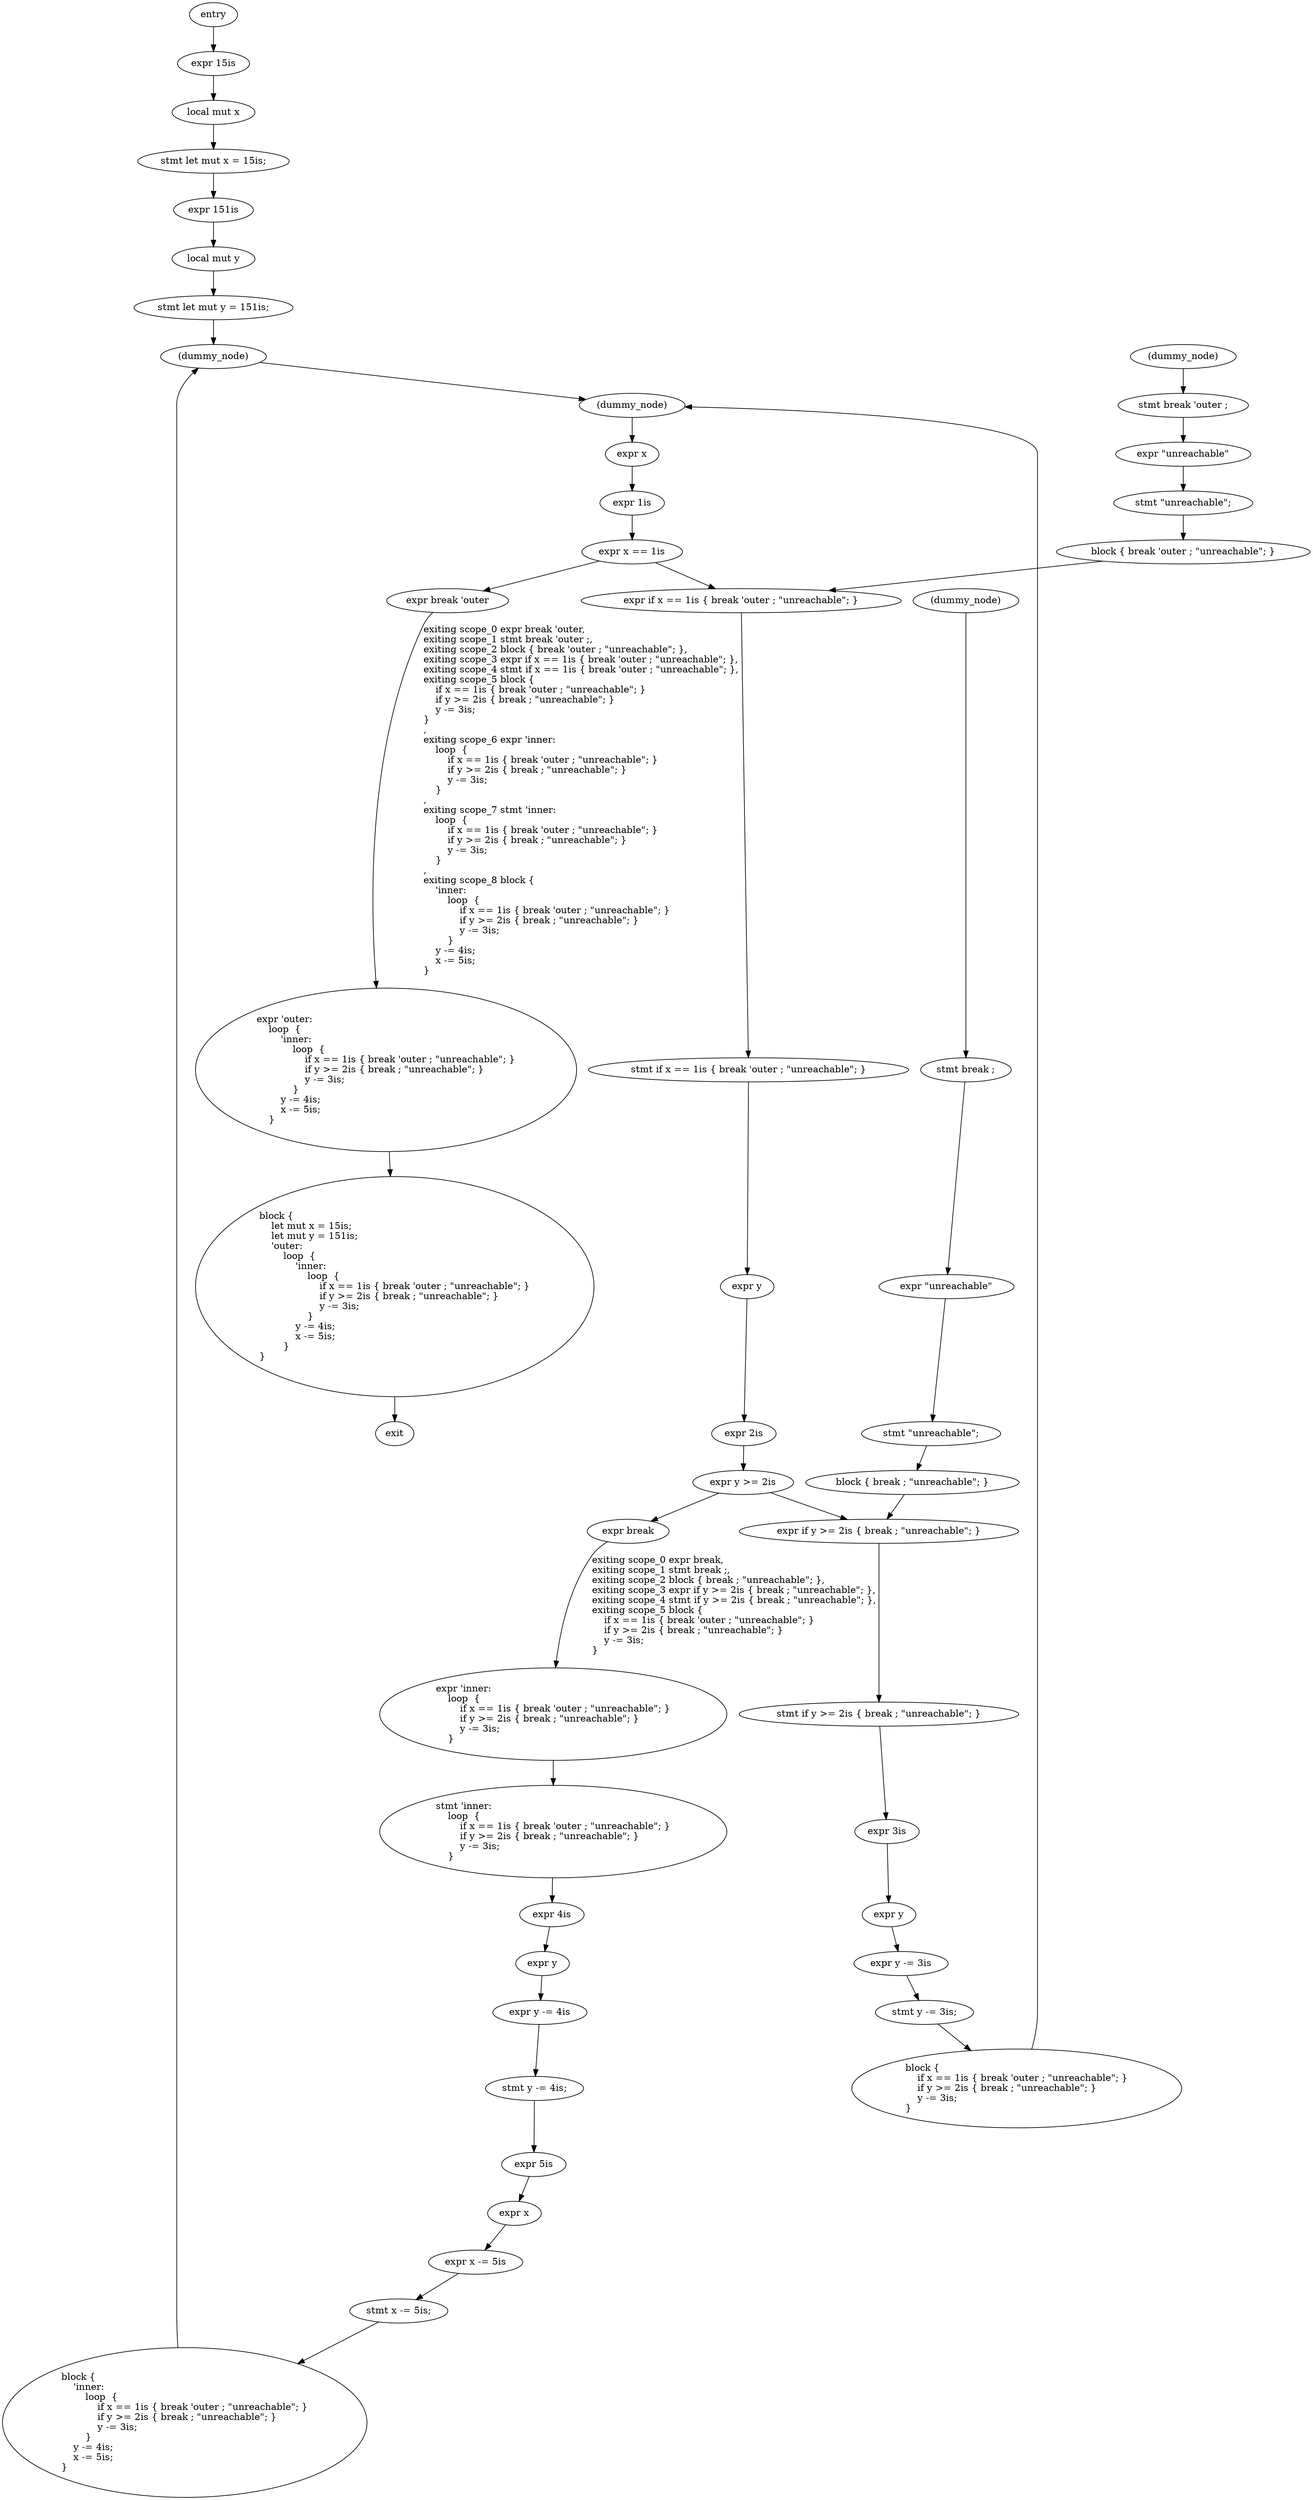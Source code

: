 digraph block {
    N0[label="entry"];
    N1[label="exit"];
    N2[label="expr 15is"];
    N3[label="local mut x"];
    N4[label="stmt let mut x = 15is;"];
    N5[label="expr 151is"];
    N6[label="local mut y"];
    N7[label="stmt let mut y = 151is;"];
    N8[label="(dummy_node)"];
    N9[label="expr \'outer:\l    loop  {\l        \'inner:\l            loop  {\l                if x == 1is { break \'outer ; \"unreachable\"; }\l                if y >= 2is { break ; \"unreachable\"; }\l                y -= 3is;\l            }\l        y -= 4is;\l        x -= 5is;\l    }\l"];
    N10[label="(dummy_node)"];
    N11[label="expr \'inner:\l    loop  {\l        if x == 1is { break \'outer ; \"unreachable\"; }\l        if y >= 2is { break ; \"unreachable\"; }\l        y -= 3is;\l    }\l"];
    N12[label="expr x"];
    N13[label="expr 1is"];
    N14[label="expr x == 1is"];
    N15[label="expr break \'outer"];
    N16[label="(dummy_node)"];
    N17[label="stmt break \'outer ;"];
    N18[label="expr \"unreachable\""];
    N19[label="stmt \"unreachable\";"];
    N20[label="block { break \'outer ; \"unreachable\"; }"];
    N21[label="expr if x == 1is { break \'outer ; \"unreachable\"; }"];
    N22[label="stmt if x == 1is { break \'outer ; \"unreachable\"; }"];
    N23[label="expr y"];
    N24[label="expr 2is"];
    N25[label="expr y >= 2is"];
    N26[label="expr break"];
    N27[label="(dummy_node)"];
    N28[label="stmt break ;"];
    N29[label="expr \"unreachable\""];
    N30[label="stmt \"unreachable\";"];
    N31[label="block { break ; \"unreachable\"; }"];
    N32[label="expr if y >= 2is { break ; \"unreachable\"; }"];
    N33[label="stmt if y >= 2is { break ; \"unreachable\"; }"];
    N34[label="expr 3is"];
    N35[label="expr y"];
    N36[label="expr y -= 3is"];
    N37[label="stmt y -= 3is;"];
    N38[label="block {\l    if x == 1is { break \'outer ; \"unreachable\"; }\l    if y >= 2is { break ; \"unreachable\"; }\l    y -= 3is;\l}\l"];
    N39[label="stmt \'inner:\l    loop  {\l        if x == 1is { break \'outer ; \"unreachable\"; }\l        if y >= 2is { break ; \"unreachable\"; }\l        y -= 3is;\l    }\l"];
    N40[label="expr 4is"];
    N41[label="expr y"];
    N42[label="expr y -= 4is"];
    N43[label="stmt y -= 4is;"];
    N44[label="expr 5is"];
    N45[label="expr x"];
    N46[label="expr x -= 5is"];
    N47[label="stmt x -= 5is;"];
    N48[label="block {\l    \'inner:\l        loop  {\l            if x == 1is { break \'outer ; \"unreachable\"; }\l            if y >= 2is { break ; \"unreachable\"; }\l            y -= 3is;\l        }\l    y -= 4is;\l    x -= 5is;\l}\l"];
    N49[label="block {\l    let mut x = 15is;\l    let mut y = 151is;\l    \'outer:\l        loop  {\l            \'inner:\l                loop  {\l                    if x == 1is { break \'outer ; \"unreachable\"; }\l                    if y >= 2is { break ; \"unreachable\"; }\l                    y -= 3is;\l                }\l            y -= 4is;\l            x -= 5is;\l        }\l}\l"];
    N0 -> N2;
    N2 -> N3;
    N3 -> N4;
    N4 -> N5;
    N5 -> N6;
    N6 -> N7;
    N7 -> N8;
    N8 -> N10;
    N10 -> N12;
    N12 -> N13;
    N13 -> N14;
    N14 -> N15;
    N15 -> N9[label="exiting scope_0 expr break \'outer,\lexiting scope_1 stmt break \'outer ;,\lexiting scope_2 block { break \'outer ; \"unreachable\"; },\lexiting scope_3 expr if x == 1is { break \'outer ; \"unreachable\"; },\lexiting scope_4 stmt if x == 1is { break \'outer ; \"unreachable\"; },\lexiting scope_5 block {\l    if x == 1is { break \'outer ; \"unreachable\"; }\l    if y >= 2is { break ; \"unreachable\"; }\l    y -= 3is;\l}\l,\lexiting scope_6 expr \'inner:\l    loop  {\l        if x == 1is { break \'outer ; \"unreachable\"; }\l        if y >= 2is { break ; \"unreachable\"; }\l        y -= 3is;\l    }\l,\lexiting scope_7 stmt \'inner:\l    loop  {\l        if x == 1is { break \'outer ; \"unreachable\"; }\l        if y >= 2is { break ; \"unreachable\"; }\l        y -= 3is;\l    }\l,\lexiting scope_8 block {\l    \'inner:\l        loop  {\l            if x == 1is { break \'outer ; \"unreachable\"; }\l            if y >= 2is { break ; \"unreachable\"; }\l            y -= 3is;\l        }\l    y -= 4is;\l    x -= 5is;\l}\l"];
    N16 -> N17;
    N17 -> N18;
    N18 -> N19;
    N19 -> N20;
    N14 -> N21;
    N20 -> N21;
    N21 -> N22;
    N22 -> N23;
    N23 -> N24;
    N24 -> N25;
    N25 -> N26;
    N26 -> N11[label="exiting scope_0 expr break,\lexiting scope_1 stmt break ;,\lexiting scope_2 block { break ; \"unreachable\"; },\lexiting scope_3 expr if y >= 2is { break ; \"unreachable\"; },\lexiting scope_4 stmt if y >= 2is { break ; \"unreachable\"; },\lexiting scope_5 block {\l    if x == 1is { break \'outer ; \"unreachable\"; }\l    if y >= 2is { break ; \"unreachable\"; }\l    y -= 3is;\l}\l"];
    N27 -> N28;
    N28 -> N29;
    N29 -> N30;
    N30 -> N31;
    N25 -> N32;
    N31 -> N32;
    N32 -> N33;
    N33 -> N34;
    N34 -> N35;
    N35 -> N36;
    N36 -> N37;
    N37 -> N38;
    N38 -> N10;
    N11 -> N39;
    N39 -> N40;
    N40 -> N41;
    N41 -> N42;
    N42 -> N43;
    N43 -> N44;
    N44 -> N45;
    N45 -> N46;
    N46 -> N47;
    N47 -> N48;
    N48 -> N8;
    N9 -> N49;
    N49 -> N1;
}
